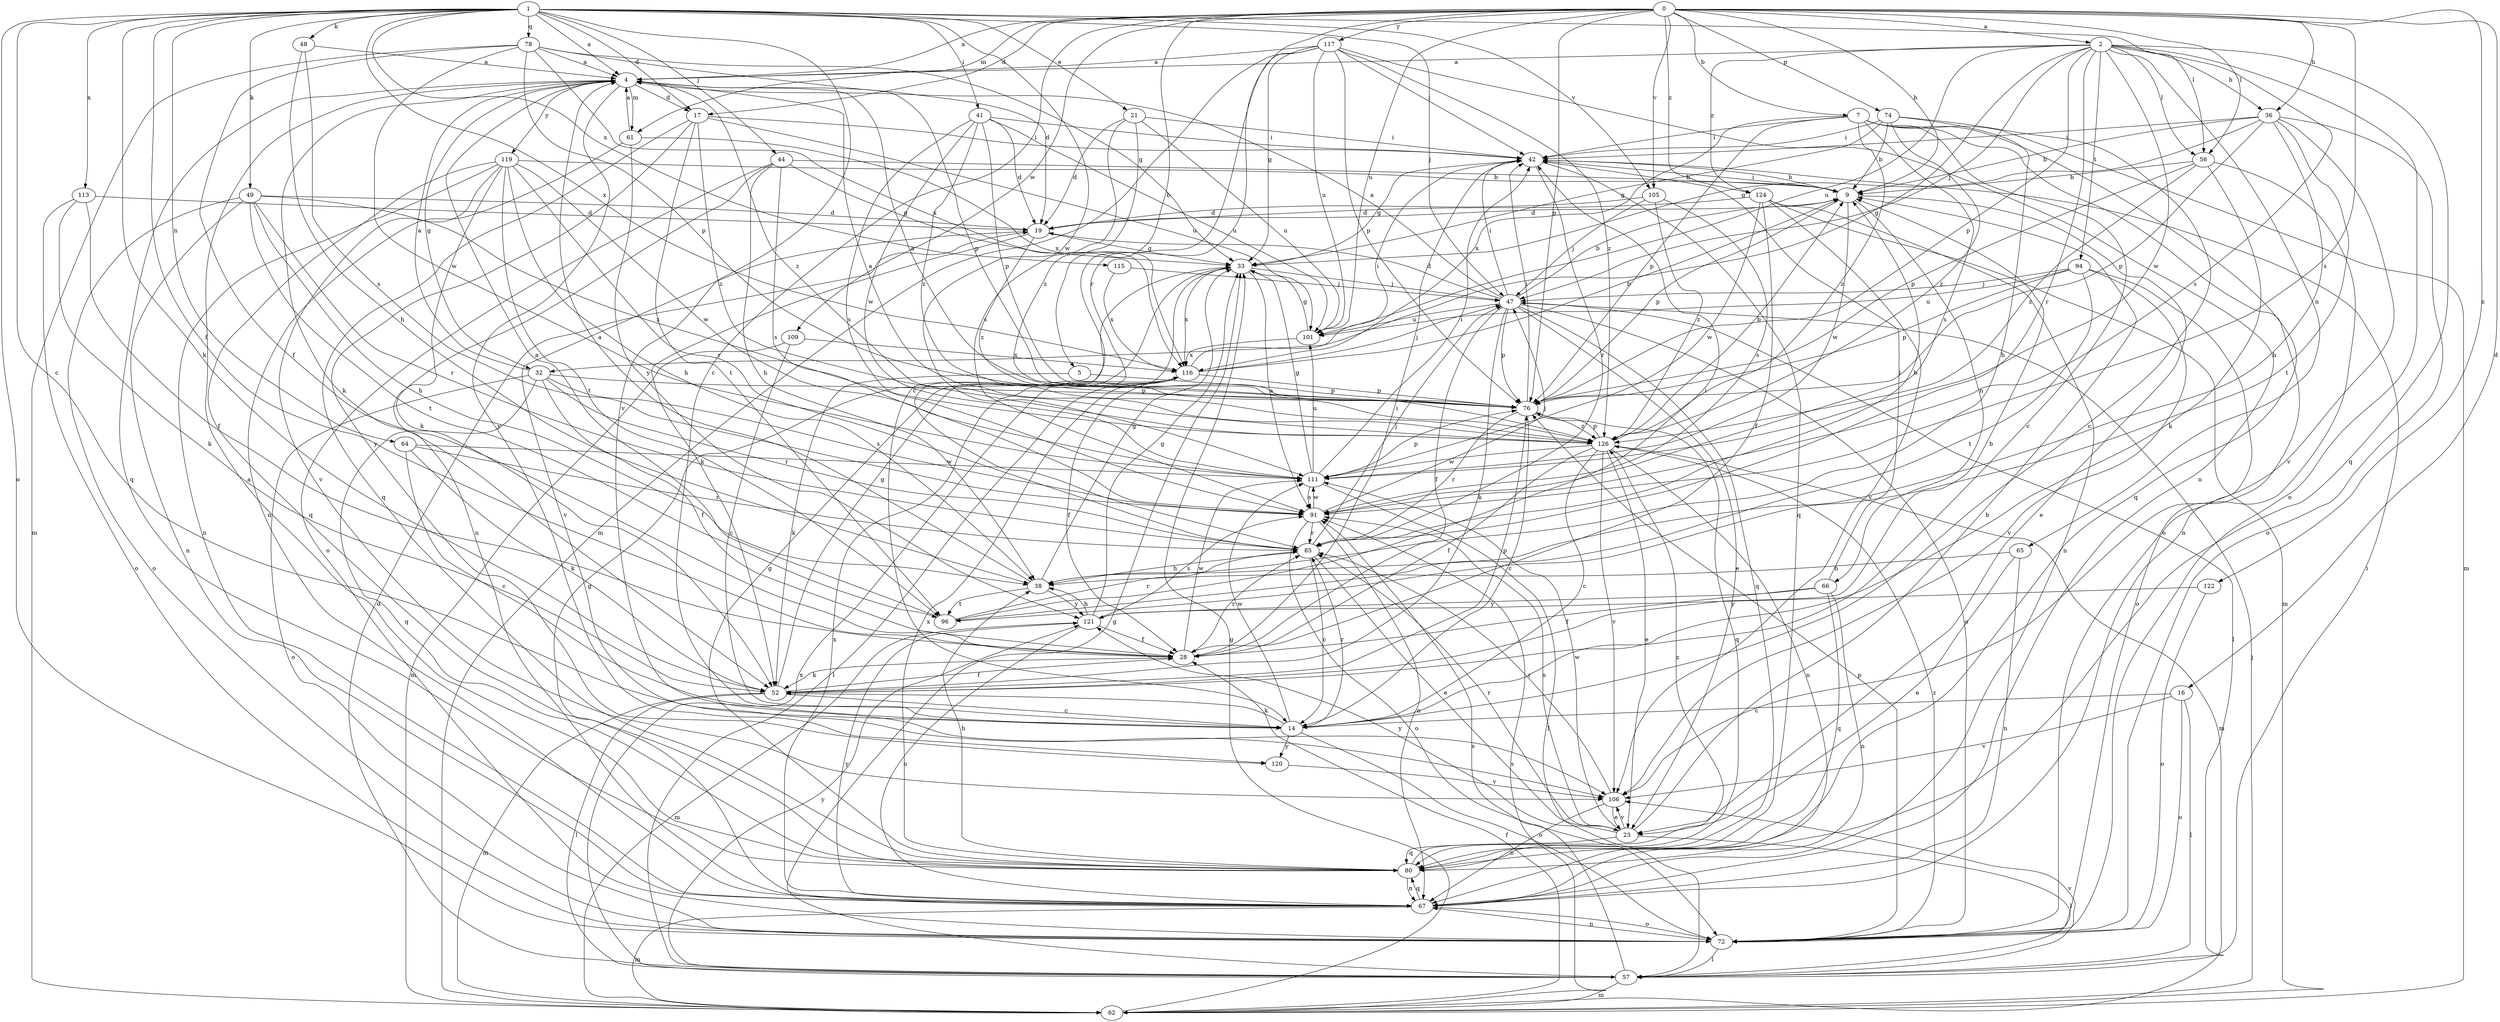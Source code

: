 strict digraph  {
0;
1;
2;
4;
5;
7;
9;
14;
16;
17;
19;
21;
23;
28;
32;
33;
36;
38;
41;
42;
44;
47;
48;
49;
52;
56;
57;
61;
62;
64;
65;
66;
67;
72;
74;
76;
78;
80;
85;
91;
94;
96;
101;
105;
106;
109;
111;
113;
115;
116;
117;
119;
120;
121;
122;
124;
126;
0 -> 2  [label=a];
0 -> 4  [label=a];
0 -> 5  [label=b];
0 -> 7  [label=b];
0 -> 9  [label=b];
0 -> 14  [label=c];
0 -> 16  [label=d];
0 -> 17  [label=d];
0 -> 36  [label=h];
0 -> 56  [label=l];
0 -> 61  [label=m];
0 -> 74  [label=p];
0 -> 76  [label=p];
0 -> 85  [label=r];
0 -> 91  [label=s];
0 -> 101  [label=u];
0 -> 105  [label=v];
0 -> 109  [label=w];
0 -> 117  [label=y];
0 -> 122  [label=z];
0 -> 124  [label=z];
1 -> 4  [label=a];
1 -> 14  [label=c];
1 -> 17  [label=d];
1 -> 21  [label=e];
1 -> 28  [label=f];
1 -> 41  [label=i];
1 -> 44  [label=j];
1 -> 47  [label=j];
1 -> 48  [label=k];
1 -> 49  [label=k];
1 -> 52  [label=k];
1 -> 56  [label=l];
1 -> 64  [label=n];
1 -> 72  [label=o];
1 -> 78  [label=q];
1 -> 105  [label=v];
1 -> 106  [label=v];
1 -> 111  [label=w];
1 -> 113  [label=x];
1 -> 115  [label=x];
1 -> 116  [label=x];
2 -> 4  [label=a];
2 -> 32  [label=g];
2 -> 36  [label=h];
2 -> 47  [label=j];
2 -> 56  [label=l];
2 -> 65  [label=n];
2 -> 72  [label=o];
2 -> 76  [label=p];
2 -> 80  [label=q];
2 -> 85  [label=r];
2 -> 91  [label=s];
2 -> 94  [label=t];
2 -> 101  [label=u];
2 -> 111  [label=w];
2 -> 124  [label=z];
4 -> 17  [label=d];
4 -> 32  [label=g];
4 -> 52  [label=k];
4 -> 61  [label=m];
4 -> 76  [label=p];
4 -> 80  [label=q];
4 -> 119  [label=y];
4 -> 120  [label=y];
4 -> 126  [label=z];
5 -> 52  [label=k];
5 -> 76  [label=p];
7 -> 14  [label=c];
7 -> 42  [label=i];
7 -> 62  [label=m];
7 -> 72  [label=o];
7 -> 76  [label=p];
7 -> 80  [label=q];
7 -> 91  [label=s];
7 -> 116  [label=x];
7 -> 126  [label=z];
9 -> 19  [label=d];
9 -> 23  [label=e];
9 -> 42  [label=i];
9 -> 66  [label=n];
9 -> 76  [label=p];
9 -> 111  [label=w];
14 -> 52  [label=k];
14 -> 72  [label=o];
14 -> 85  [label=r];
14 -> 111  [label=w];
14 -> 120  [label=y];
16 -> 14  [label=c];
16 -> 57  [label=l];
16 -> 72  [label=o];
16 -> 106  [label=v];
17 -> 42  [label=i];
17 -> 80  [label=q];
17 -> 96  [label=t];
17 -> 101  [label=u];
17 -> 120  [label=y];
17 -> 126  [label=z];
19 -> 33  [label=g];
19 -> 52  [label=k];
19 -> 106  [label=v];
19 -> 126  [label=z];
21 -> 19  [label=d];
21 -> 42  [label=i];
21 -> 91  [label=s];
21 -> 101  [label=u];
21 -> 126  [label=z];
23 -> 9  [label=b];
23 -> 57  [label=l];
23 -> 80  [label=q];
23 -> 85  [label=r];
23 -> 91  [label=s];
23 -> 106  [label=v];
23 -> 111  [label=w];
23 -> 121  [label=y];
28 -> 42  [label=i];
28 -> 52  [label=k];
28 -> 85  [label=r];
28 -> 111  [label=w];
32 -> 4  [label=a];
32 -> 28  [label=f];
32 -> 72  [label=o];
32 -> 76  [label=p];
32 -> 80  [label=q];
32 -> 85  [label=r];
32 -> 91  [label=s];
33 -> 47  [label=j];
33 -> 91  [label=s];
33 -> 116  [label=x];
36 -> 9  [label=b];
36 -> 33  [label=g];
36 -> 38  [label=h];
36 -> 42  [label=i];
36 -> 72  [label=o];
36 -> 76  [label=p];
36 -> 96  [label=t];
36 -> 106  [label=v];
38 -> 4  [label=a];
38 -> 33  [label=g];
38 -> 96  [label=t];
38 -> 121  [label=y];
41 -> 19  [label=d];
41 -> 42  [label=i];
41 -> 76  [label=p];
41 -> 91  [label=s];
41 -> 101  [label=u];
41 -> 111  [label=w];
41 -> 126  [label=z];
42 -> 9  [label=b];
42 -> 33  [label=g];
42 -> 80  [label=q];
42 -> 85  [label=r];
44 -> 9  [label=b];
44 -> 33  [label=g];
44 -> 38  [label=h];
44 -> 67  [label=n];
44 -> 72  [label=o];
44 -> 91  [label=s];
47 -> 4  [label=a];
47 -> 9  [label=b];
47 -> 19  [label=d];
47 -> 23  [label=e];
47 -> 28  [label=f];
47 -> 42  [label=i];
47 -> 52  [label=k];
47 -> 57  [label=l];
47 -> 72  [label=o];
47 -> 76  [label=p];
47 -> 80  [label=q];
47 -> 101  [label=u];
48 -> 4  [label=a];
48 -> 38  [label=h];
48 -> 91  [label=s];
49 -> 19  [label=d];
49 -> 38  [label=h];
49 -> 67  [label=n];
49 -> 72  [label=o];
49 -> 85  [label=r];
49 -> 96  [label=t];
49 -> 126  [label=z];
52 -> 9  [label=b];
52 -> 14  [label=c];
52 -> 28  [label=f];
52 -> 33  [label=g];
52 -> 57  [label=l];
52 -> 62  [label=m];
52 -> 76  [label=p];
56 -> 9  [label=b];
56 -> 52  [label=k];
56 -> 67  [label=n];
56 -> 76  [label=p];
56 -> 126  [label=z];
57 -> 19  [label=d];
57 -> 33  [label=g];
57 -> 42  [label=i];
57 -> 62  [label=m];
57 -> 91  [label=s];
57 -> 106  [label=v];
57 -> 116  [label=x];
57 -> 121  [label=y];
61 -> 4  [label=a];
61 -> 67  [label=n];
61 -> 116  [label=x];
61 -> 121  [label=y];
62 -> 28  [label=f];
62 -> 33  [label=g];
62 -> 47  [label=j];
62 -> 91  [label=s];
64 -> 14  [label=c];
64 -> 52  [label=k];
64 -> 85  [label=r];
64 -> 111  [label=w];
65 -> 23  [label=e];
65 -> 38  [label=h];
65 -> 67  [label=n];
66 -> 28  [label=f];
66 -> 42  [label=i];
66 -> 67  [label=n];
66 -> 80  [label=q];
66 -> 121  [label=y];
67 -> 33  [label=g];
67 -> 62  [label=m];
67 -> 72  [label=o];
67 -> 80  [label=q];
67 -> 116  [label=x];
67 -> 121  [label=y];
72 -> 57  [label=l];
72 -> 67  [label=n];
72 -> 76  [label=p];
72 -> 126  [label=z];
74 -> 9  [label=b];
74 -> 14  [label=c];
74 -> 33  [label=g];
74 -> 38  [label=h];
74 -> 42  [label=i];
74 -> 126  [label=z];
76 -> 4  [label=a];
76 -> 14  [label=c];
76 -> 42  [label=i];
76 -> 80  [label=q];
76 -> 85  [label=r];
76 -> 126  [label=z];
78 -> 4  [label=a];
78 -> 19  [label=d];
78 -> 28  [label=f];
78 -> 33  [label=g];
78 -> 62  [label=m];
78 -> 76  [label=p];
78 -> 111  [label=w];
78 -> 116  [label=x];
80 -> 4  [label=a];
80 -> 33  [label=g];
80 -> 38  [label=h];
80 -> 67  [label=n];
80 -> 116  [label=x];
80 -> 126  [label=z];
85 -> 9  [label=b];
85 -> 14  [label=c];
85 -> 23  [label=e];
85 -> 38  [label=h];
85 -> 47  [label=j];
91 -> 47  [label=j];
91 -> 67  [label=n];
91 -> 72  [label=o];
91 -> 85  [label=r];
91 -> 111  [label=w];
94 -> 47  [label=j];
94 -> 72  [label=o];
94 -> 76  [label=p];
94 -> 96  [label=t];
94 -> 101  [label=u];
94 -> 106  [label=v];
96 -> 4  [label=a];
96 -> 42  [label=i];
96 -> 85  [label=r];
101 -> 33  [label=g];
101 -> 116  [label=x];
105 -> 19  [label=d];
105 -> 47  [label=j];
105 -> 91  [label=s];
105 -> 126  [label=z];
106 -> 23  [label=e];
106 -> 67  [label=n];
106 -> 85  [label=r];
109 -> 14  [label=c];
109 -> 62  [label=m];
109 -> 116  [label=x];
111 -> 33  [label=g];
111 -> 42  [label=i];
111 -> 57  [label=l];
111 -> 76  [label=p];
111 -> 91  [label=s];
111 -> 101  [label=u];
113 -> 19  [label=d];
113 -> 28  [label=f];
113 -> 52  [label=k];
113 -> 72  [label=o];
115 -> 47  [label=j];
115 -> 116  [label=x];
116 -> 9  [label=b];
116 -> 28  [label=f];
116 -> 42  [label=i];
116 -> 47  [label=j];
116 -> 57  [label=l];
116 -> 76  [label=p];
117 -> 4  [label=a];
117 -> 14  [label=c];
117 -> 33  [label=g];
117 -> 42  [label=i];
117 -> 62  [label=m];
117 -> 67  [label=n];
117 -> 76  [label=p];
117 -> 101  [label=u];
117 -> 126  [label=z];
119 -> 9  [label=b];
119 -> 38  [label=h];
119 -> 52  [label=k];
119 -> 67  [label=n];
119 -> 80  [label=q];
119 -> 85  [label=r];
119 -> 96  [label=t];
119 -> 106  [label=v];
119 -> 111  [label=w];
120 -> 106  [label=v];
121 -> 28  [label=f];
121 -> 33  [label=g];
121 -> 38  [label=h];
121 -> 62  [label=m];
121 -> 67  [label=n];
121 -> 91  [label=s];
122 -> 72  [label=o];
122 -> 121  [label=y];
124 -> 19  [label=d];
124 -> 28  [label=f];
124 -> 62  [label=m];
124 -> 67  [label=n];
124 -> 106  [label=v];
124 -> 111  [label=w];
126 -> 4  [label=a];
126 -> 9  [label=b];
126 -> 14  [label=c];
126 -> 23  [label=e];
126 -> 28  [label=f];
126 -> 62  [label=m];
126 -> 67  [label=n];
126 -> 76  [label=p];
126 -> 106  [label=v];
126 -> 111  [label=w];
}
